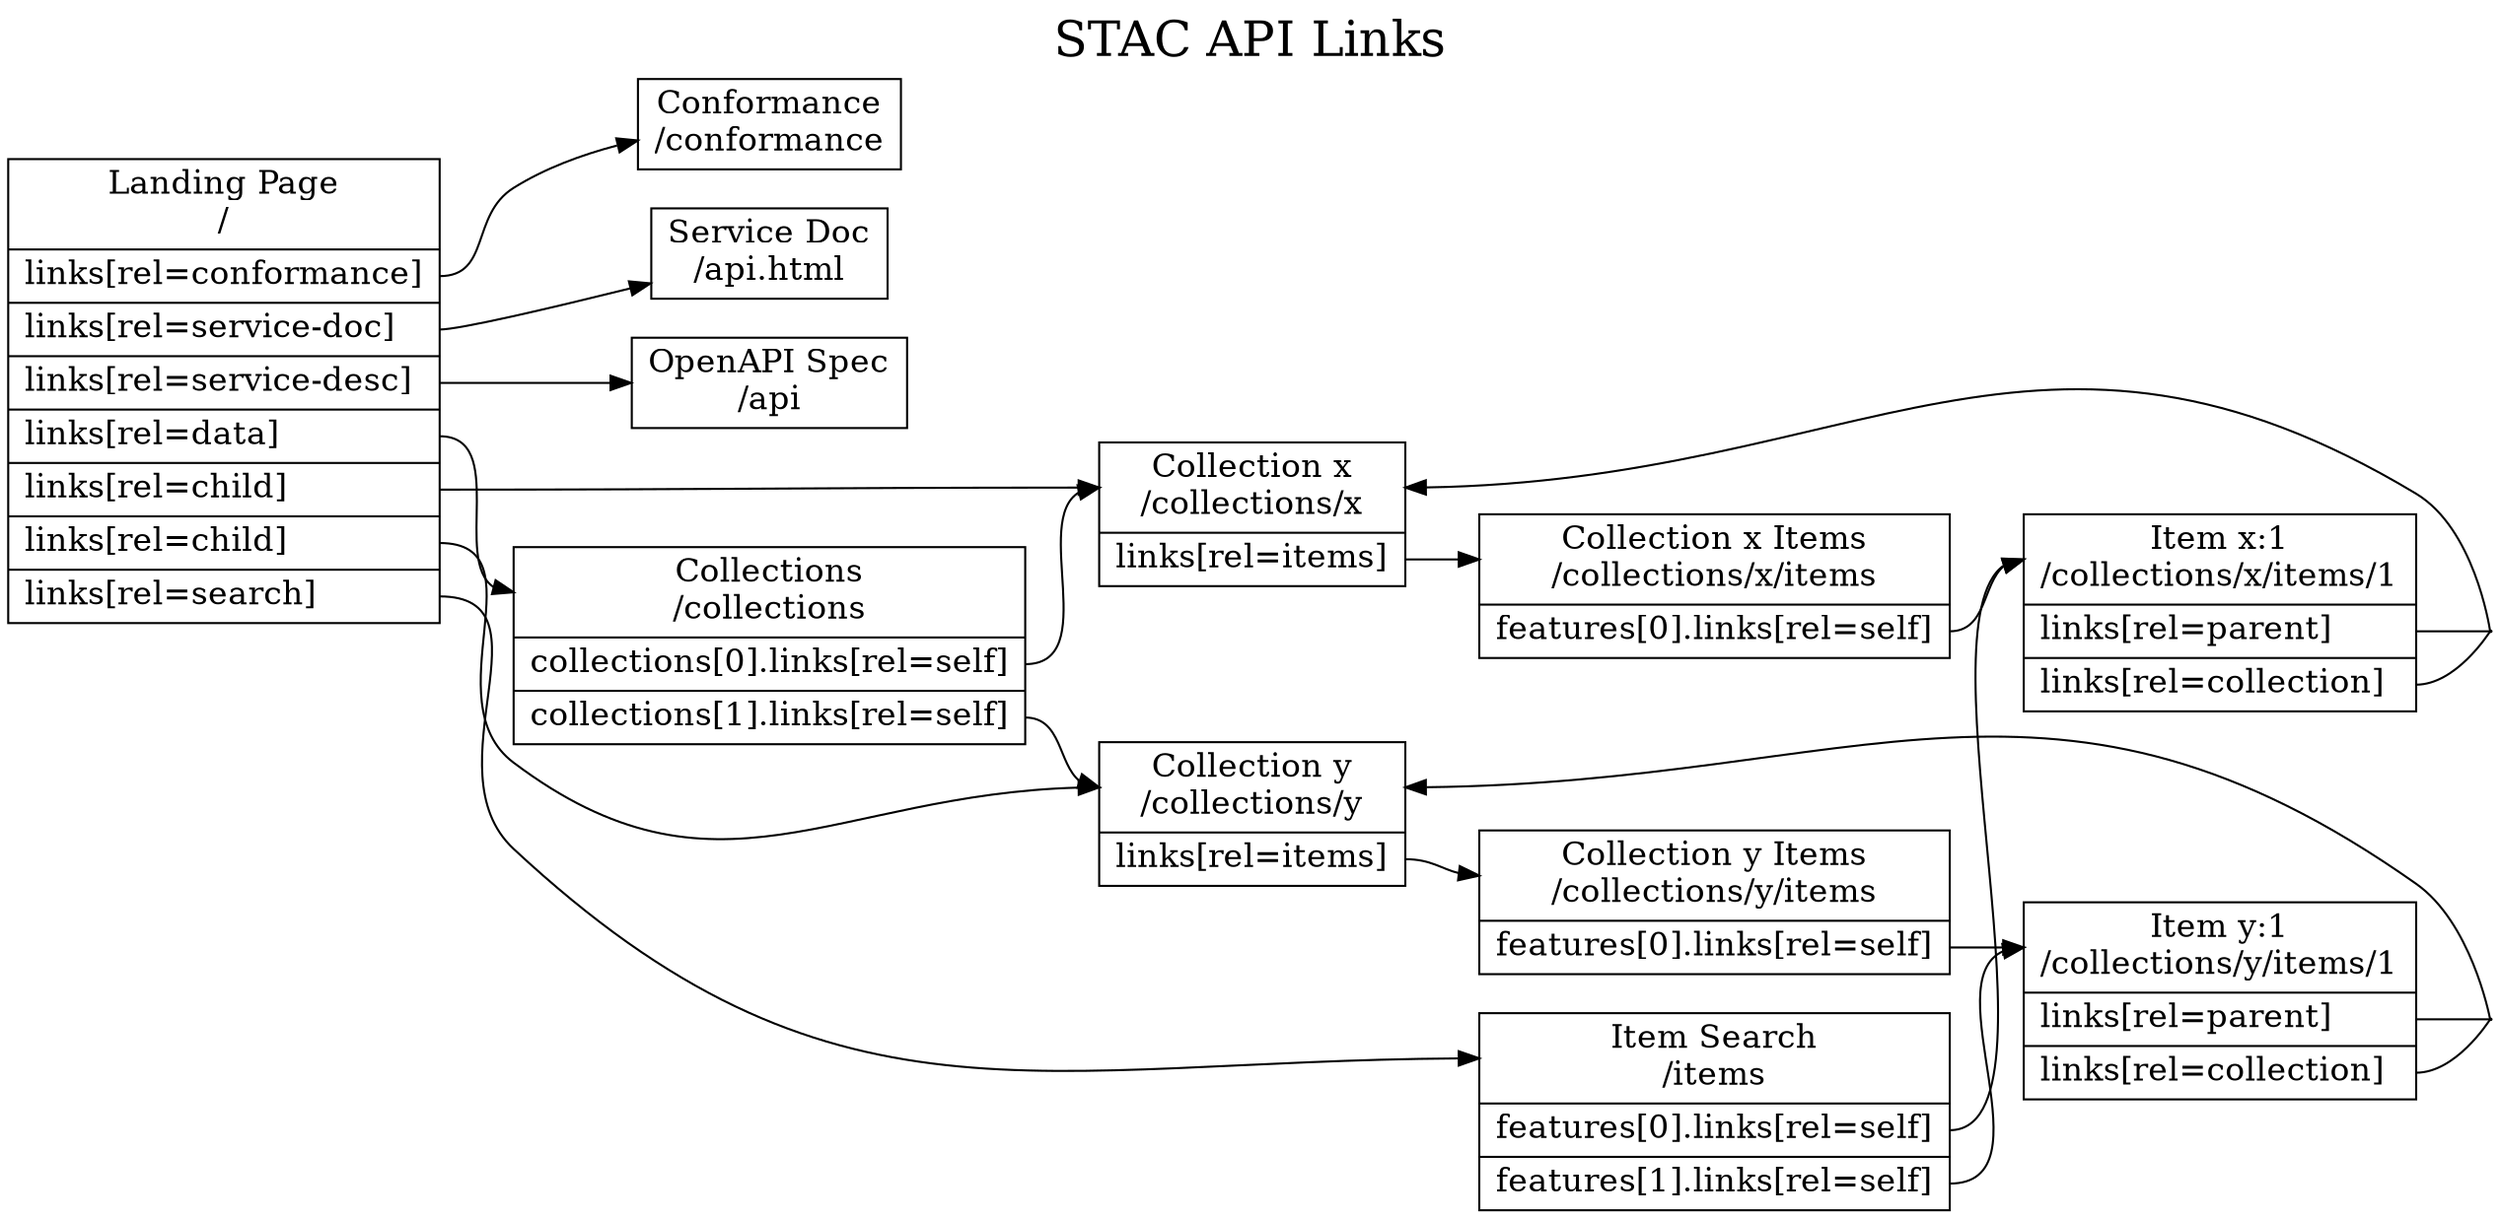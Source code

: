 # All have self link to self (self edge)
# All have root link to root

digraph g {
    label = <STAC API Links>;
    labelloc = "t"; 
    fontsize = "24"
 
    graph [
        rankdir = "LR"
    ];

    node [
        fontsize = "16"
        shape = "ellipse"
    ];

    edge [
    ];

    "/" [
        label = "Landing Page\n/|<l9>links[rel=conformance]\l|<l8>links[rel=service-doc]\l|<l7>links[rel=service-desc]\l|<l3>links[rel=data]\l|<l4>links[rel=child]\l|<l5>links[rel=child]\l|<l6>links[rel=search]\l"
        shape = "record"
     ];

    "collections" [
        label = "<f0> Collections\n/collections|<c1>collections[0].links[rel=self]\l|<c2>collections[1].links[rel=self]\l"
        shape = "record"
    ];

    "collectionY" [
        label = "<f0> Collection y\n/collections/y|<l0>links[rel=items]\l"
        shape = "record"
    ];

    "collectionX" [
        label = "<f0> Collection x\n/collections/x|<l0>links[rel=items]\l"
        shape = "record"
    ];

    "service-desc" [
        label = "OpenAPI Spec\n/api"
        shape = "record"
    ];

    "service-doc" [
        label = "Service Doc\n/api.html"
        shape = "record"
    ];

    "conformance" [
        label = "Conformance\n/conformance"
        shape = "record"
    ];

    "collectionY-items" [
        label = "<f0> Collection y Items\n/collections/y/items|<f1> features[0].links[rel=self]"
        shape = "record"
    ];

    "collectionX-items" [
        label = "<f0> Collection x Items\n/collections/x/items|<f1> features[0].links[rel=self]"
        shape = "record"
    ];

    "collectionY-item1" [
        label = "<f0> Item y:1\n/collections/y/items/1|<l0>links[rel=parent]\l|<l1>links[rel=collection]\l"
        shape = "record"
    ];

    "collectionX-item1" [
        label = "<f0> Item x:1\n/collections/x/items/1|<l0>links[rel=parent]\l|<l1>links[rel=collection]\l"
        shape = "record"
    ];

    "item-search" [
        label = "<f0> Item Search\n/items|<f1>features[0].links[rel=self]\l|<f2>features[1].links[rel=self]\l"
        shape = "record"
    ];

    "/":l3 -> "collections":f0;
    "/":l4 -> "collectionX":f0;
    "/":l5 -> "collectionY":f0;
    "/":l6 -> "item-search":f0;
    "/":l7 -> "service-desc";
    "/":l8 -> "service-doc";
    "/":l9 -> "conformance";
    
    "item-search":f1 -> "collectionX-item1":f0;
    "item-search":f2 -> "collectionY-item1":f0;

    "collections":c2 -> "collectionY":f0;
    "collections":c1 -> "collectionX":f0;

    "collectionY":l0 -> "collectionY-items":f0;
    "collectionY-items":f1 -> "collectionY-item1":f0;
    cxi2 [shape=point,width=0.01,height=0.01];
    cxi2 -> "collectionY":f0;
	"collectionY-item1":l0 -> cxi2 [dir=none];
	"collectionY-item1":l1 -> cxi2 [dir=none];

    "collectionX":l0 -> "collectionX-items":f0;
    "collectionX-items":f1 -> "collectionX-item1":f0;
    cxi1 [shape=point,width=0.01,height=0.01];
    cxi1 -> "collectionX":f0;
	"collectionX-item1":l0 -> cxi1 [dir=none];
	"collectionX-item1":l1 -> cxi1 [dir=none];

 
}
